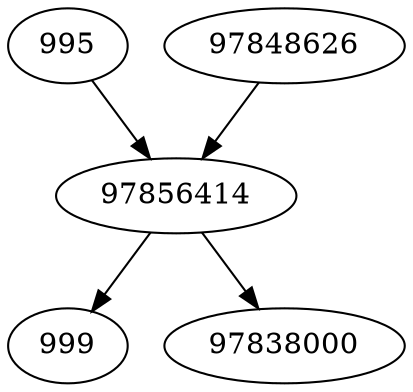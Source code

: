 strict digraph  {
995;
999;
97838000;
97848626;
97856414;
995 -> 97856414;
97848626 -> 97856414;
97856414 -> 97838000;
97856414 -> 999;
}
